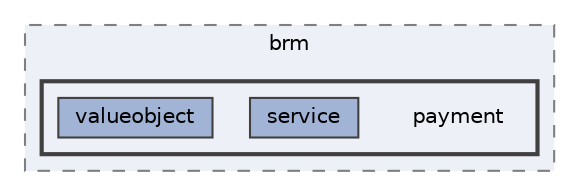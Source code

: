 digraph "repository/brm-payment/src/main/java/com/sterlite/cal/brm/payment"
{
 // LATEX_PDF_SIZE
  bgcolor="transparent";
  edge [fontname=Helvetica,fontsize=10,labelfontname=Helvetica,labelfontsize=10];
  node [fontname=Helvetica,fontsize=10,shape=box,height=0.2,width=0.4];
  compound=true
  subgraph clusterdir_fae9a8eb7d9450741cffd72f8e71df1f {
    graph [ bgcolor="#edf0f7", pencolor="grey50", label="brm", fontname=Helvetica,fontsize=10 style="filled,dashed", URL="dir_fae9a8eb7d9450741cffd72f8e71df1f.html",tooltip=""]
  subgraph clusterdir_4fe327605cf6e5f15ff04a15ae9c655d {
    graph [ bgcolor="#edf0f7", pencolor="grey25", label="", fontname=Helvetica,fontsize=10 style="filled,bold", URL="dir_4fe327605cf6e5f15ff04a15ae9c655d.html",tooltip=""]
    dir_4fe327605cf6e5f15ff04a15ae9c655d [shape=plaintext, label="payment"];
  dir_f7becd638f7a51d21f314e8f0d010d6f [label="service", fillcolor="#a2b4d6", color="grey25", style="filled", URL="dir_f7becd638f7a51d21f314e8f0d010d6f.html",tooltip=""];
  dir_1a9bc769a490a27d417f2cd4363a47df [label="valueobject", fillcolor="#a2b4d6", color="grey25", style="filled", URL="dir_1a9bc769a490a27d417f2cd4363a47df.html",tooltip=""];
  }
  }
}
